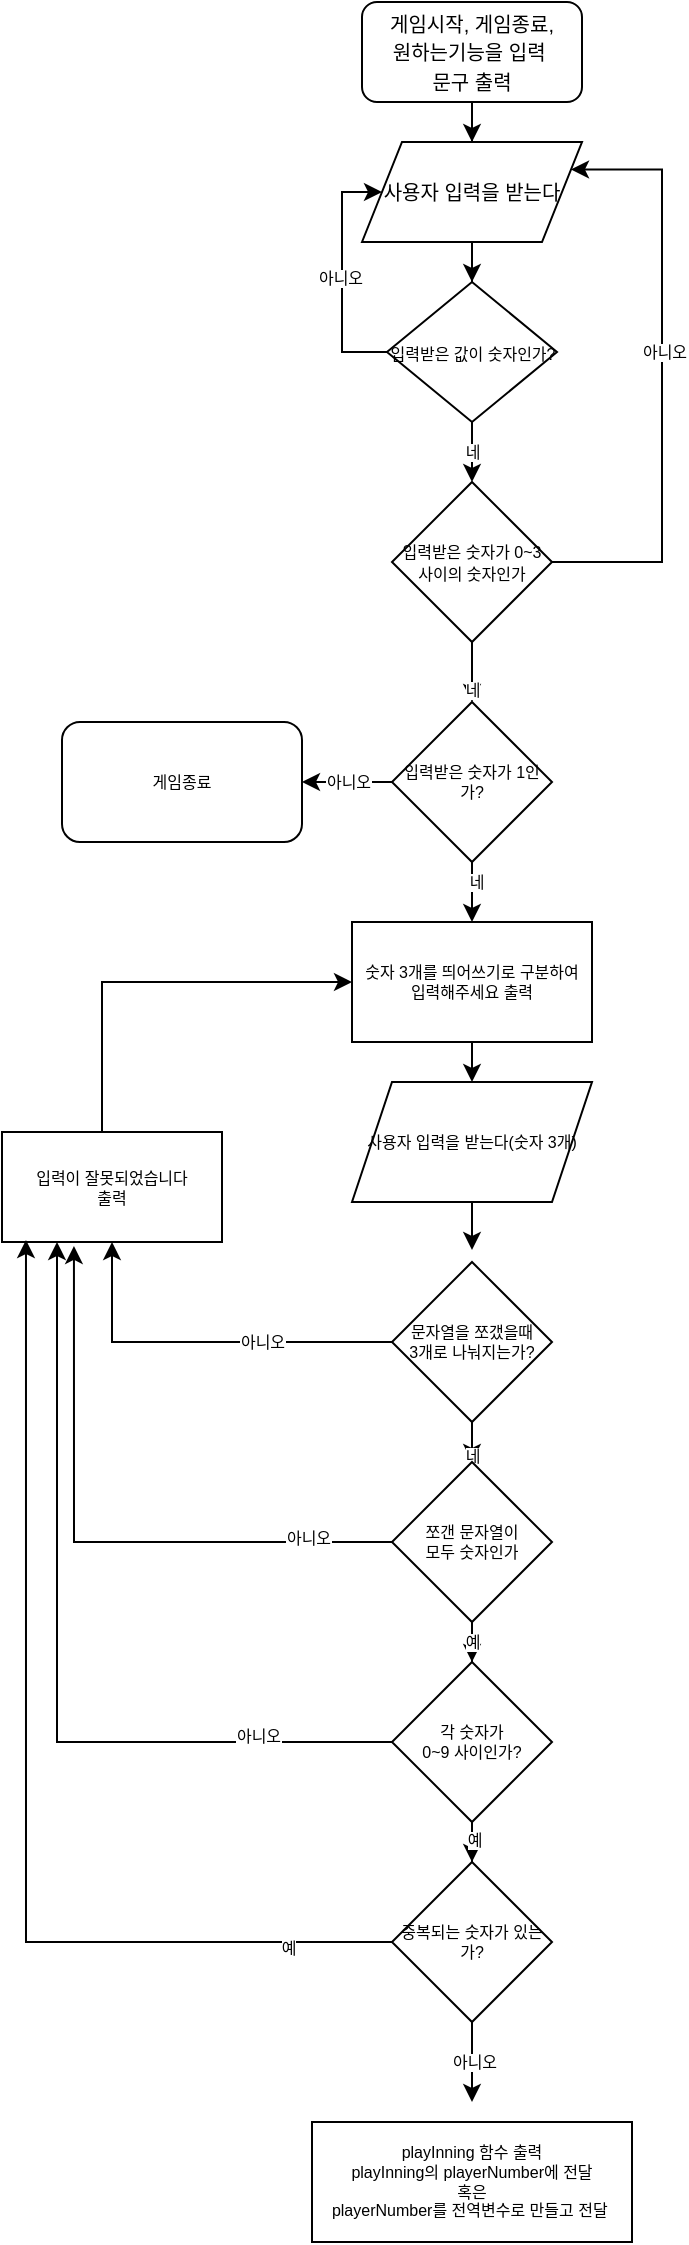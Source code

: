 <mxfile version="15.4.3" type="github"><diagram id="HyMnKDu1nNonugBIedOy" name="Page-1"><mxGraphModel dx="758" dy="507" grid="1" gridSize="10" guides="1" tooltips="1" connect="1" arrows="1" fold="1" page="1" pageScale="1" pageWidth="827" pageHeight="1169" math="0" shadow="0"><root><mxCell id="0"/><mxCell id="1" parent="0"/><mxCell id="YszvZYUEUgkkFarmt6zy-5" style="edgeStyle=orthogonalEdgeStyle;rounded=0;orthogonalLoop=1;jettySize=auto;html=1;entryX=0.5;entryY=0;entryDx=0;entryDy=0;fontSize=8;" edge="1" parent="1" source="YszvZYUEUgkkFarmt6zy-1" target="YszvZYUEUgkkFarmt6zy-2"><mxGeometry relative="1" as="geometry"/></mxCell><mxCell id="YszvZYUEUgkkFarmt6zy-1" value="&lt;font style=&quot;font-size: 10px&quot;&gt;게임시작, 게임종료, &lt;br&gt;원하는기능을 입력&amp;nbsp;&lt;br&gt;문구 출력&lt;/font&gt;" style="rounded=1;whiteSpace=wrap;html=1;" vertex="1" parent="1"><mxGeometry x="290" y="20" width="110" height="50" as="geometry"/></mxCell><mxCell id="YszvZYUEUgkkFarmt6zy-6" style="edgeStyle=orthogonalEdgeStyle;rounded=0;orthogonalLoop=1;jettySize=auto;html=1;entryX=0.5;entryY=0;entryDx=0;entryDy=0;fontSize=8;" edge="1" parent="1" source="YszvZYUEUgkkFarmt6zy-2" target="YszvZYUEUgkkFarmt6zy-3"><mxGeometry relative="1" as="geometry"/></mxCell><mxCell id="YszvZYUEUgkkFarmt6zy-2" value="&lt;font style=&quot;font-size: 10px&quot;&gt;사용자 입력을 받는다&lt;/font&gt;" style="shape=parallelogram;perimeter=parallelogramPerimeter;whiteSpace=wrap;html=1;fixedSize=1;" vertex="1" parent="1"><mxGeometry x="290" y="90" width="110" height="50" as="geometry"/></mxCell><mxCell id="YszvZYUEUgkkFarmt6zy-7" value="네" style="edgeStyle=orthogonalEdgeStyle;rounded=0;orthogonalLoop=1;jettySize=auto;html=1;fontSize=8;" edge="1" parent="1" source="YszvZYUEUgkkFarmt6zy-3" target="YszvZYUEUgkkFarmt6zy-4"><mxGeometry relative="1" as="geometry"/></mxCell><mxCell id="YszvZYUEUgkkFarmt6zy-8" style="edgeStyle=orthogonalEdgeStyle;rounded=0;orthogonalLoop=1;jettySize=auto;html=1;fontSize=8;" edge="1" parent="1" source="YszvZYUEUgkkFarmt6zy-3" target="YszvZYUEUgkkFarmt6zy-2"><mxGeometry relative="1" as="geometry"><mxPoint x="260" y="195" as="targetPoint"/><Array as="points"><mxPoint x="280" y="195"/><mxPoint x="280" y="115"/></Array></mxGeometry></mxCell><mxCell id="YszvZYUEUgkkFarmt6zy-9" value="아니오" style="edgeLabel;html=1;align=center;verticalAlign=middle;resizable=0;points=[];fontSize=8;" vertex="1" connectable="0" parent="YszvZYUEUgkkFarmt6zy-8"><mxGeometry x="-0.029" y="1" relative="1" as="geometry"><mxPoint as="offset"/></mxGeometry></mxCell><mxCell id="YszvZYUEUgkkFarmt6zy-3" value="&lt;font style=&quot;font-size: 8px&quot;&gt;입력받은 값이 숫자인가?&lt;/font&gt;" style="rhombus;whiteSpace=wrap;html=1;fontSize=10;" vertex="1" parent="1"><mxGeometry x="302.5" y="160" width="85" height="70" as="geometry"/></mxCell><mxCell id="YszvZYUEUgkkFarmt6zy-11" style="edgeStyle=orthogonalEdgeStyle;rounded=0;orthogonalLoop=1;jettySize=auto;html=1;fontSize=8;entryX=1;entryY=0.25;entryDx=0;entryDy=0;" edge="1" parent="1" source="YszvZYUEUgkkFarmt6zy-4" target="YszvZYUEUgkkFarmt6zy-2"><mxGeometry relative="1" as="geometry"><mxPoint x="440" y="110" as="targetPoint"/><Array as="points"><mxPoint x="440" y="300"/><mxPoint x="440" y="104"/></Array></mxGeometry></mxCell><mxCell id="YszvZYUEUgkkFarmt6zy-12" value="아니오" style="edgeLabel;html=1;align=center;verticalAlign=middle;resizable=0;points=[];fontSize=8;" vertex="1" connectable="0" parent="YszvZYUEUgkkFarmt6zy-11"><mxGeometry x="0.079" y="-1" relative="1" as="geometry"><mxPoint as="offset"/></mxGeometry></mxCell><mxCell id="YszvZYUEUgkkFarmt6zy-13" style="edgeStyle=orthogonalEdgeStyle;rounded=0;orthogonalLoop=1;jettySize=auto;html=1;fontSize=8;" edge="1" parent="1" source="YszvZYUEUgkkFarmt6zy-4"><mxGeometry relative="1" as="geometry"><mxPoint x="345" y="370" as="targetPoint"/></mxGeometry></mxCell><mxCell id="YszvZYUEUgkkFarmt6zy-14" value="네" style="edgeLabel;html=1;align=center;verticalAlign=middle;resizable=0;points=[];fontSize=8;" vertex="1" connectable="0" parent="YszvZYUEUgkkFarmt6zy-13"><mxGeometry x="0.567" y="-1" relative="1" as="geometry"><mxPoint as="offset"/></mxGeometry></mxCell><mxCell id="YszvZYUEUgkkFarmt6zy-4" value="&lt;font style=&quot;font-size: 8px&quot;&gt;입력받은 숫자가 0~3&lt;br&gt;사이의 숫자인가&lt;/font&gt;" style="rhombus;whiteSpace=wrap;html=1;fontSize=9;" vertex="1" parent="1"><mxGeometry x="305" y="260" width="80" height="80" as="geometry"/></mxCell><mxCell id="YszvZYUEUgkkFarmt6zy-31" style="edgeStyle=orthogonalEdgeStyle;rounded=0;orthogonalLoop=1;jettySize=auto;html=1;fontSize=8;" edge="1" parent="1" source="YszvZYUEUgkkFarmt6zy-15"><mxGeometry relative="1" as="geometry"><mxPoint x="345" y="560" as="targetPoint"/></mxGeometry></mxCell><mxCell id="YszvZYUEUgkkFarmt6zy-15" value="숫자 3개를 띄어쓰기로 구분하여 &lt;br&gt;입력해주세요 출력" style="rounded=0;whiteSpace=wrap;html=1;fontSize=8;" vertex="1" parent="1"><mxGeometry x="285" y="480" width="120" height="60" as="geometry"/></mxCell><mxCell id="YszvZYUEUgkkFarmt6zy-18" value="아니오" style="edgeStyle=orthogonalEdgeStyle;rounded=0;orthogonalLoop=1;jettySize=auto;html=1;fontSize=8;" edge="1" parent="1" source="YszvZYUEUgkkFarmt6zy-17"><mxGeometry relative="1" as="geometry"><mxPoint x="260" y="410" as="targetPoint"/></mxGeometry></mxCell><mxCell id="YszvZYUEUgkkFarmt6zy-27" style="edgeStyle=orthogonalEdgeStyle;rounded=0;orthogonalLoop=1;jettySize=auto;html=1;fontSize=8;" edge="1" parent="1" source="YszvZYUEUgkkFarmt6zy-17" target="YszvZYUEUgkkFarmt6zy-15"><mxGeometry relative="1" as="geometry"/></mxCell><mxCell id="YszvZYUEUgkkFarmt6zy-28" value="네" style="edgeLabel;html=1;align=center;verticalAlign=middle;resizable=0;points=[];fontSize=8;" vertex="1" connectable="0" parent="YszvZYUEUgkkFarmt6zy-27"><mxGeometry x="0.2" y="2" relative="1" as="geometry"><mxPoint as="offset"/></mxGeometry></mxCell><mxCell id="YszvZYUEUgkkFarmt6zy-17" value="입력받은 숫자가 1인가?" style="rhombus;whiteSpace=wrap;html=1;fontSize=8;" vertex="1" parent="1"><mxGeometry x="305" y="370" width="80" height="80" as="geometry"/></mxCell><mxCell id="YszvZYUEUgkkFarmt6zy-22" value="게임종료" style="rounded=1;whiteSpace=wrap;html=1;fontSize=8;" vertex="1" parent="1"><mxGeometry x="140" y="380" width="120" height="60" as="geometry"/></mxCell><mxCell id="YszvZYUEUgkkFarmt6zy-32" style="edgeStyle=orthogonalEdgeStyle;rounded=0;orthogonalLoop=1;jettySize=auto;html=1;entryX=0.5;entryY=-0.075;entryDx=0;entryDy=0;entryPerimeter=0;fontSize=8;" edge="1" parent="1" source="YszvZYUEUgkkFarmt6zy-29" target="YszvZYUEUgkkFarmt6zy-30"><mxGeometry relative="1" as="geometry"/></mxCell><mxCell id="YszvZYUEUgkkFarmt6zy-29" value="사용자 입력을 받는다(숫자 3개)" style="shape=parallelogram;perimeter=parallelogramPerimeter;whiteSpace=wrap;html=1;fixedSize=1;fontSize=8;" vertex="1" parent="1"><mxGeometry x="285" y="560" width="120" height="60" as="geometry"/></mxCell><mxCell id="YszvZYUEUgkkFarmt6zy-33" style="edgeStyle=orthogonalEdgeStyle;rounded=0;orthogonalLoop=1;jettySize=auto;html=1;fontSize=8;" edge="1" parent="1" source="YszvZYUEUgkkFarmt6zy-30"><mxGeometry relative="1" as="geometry"><mxPoint x="345" y="750" as="targetPoint"/></mxGeometry></mxCell><mxCell id="YszvZYUEUgkkFarmt6zy-34" value="네" style="edgeLabel;html=1;align=center;verticalAlign=middle;resizable=0;points=[];fontSize=8;" vertex="1" connectable="0" parent="YszvZYUEUgkkFarmt6zy-33"><mxGeometry x="0.567" relative="1" as="geometry"><mxPoint as="offset"/></mxGeometry></mxCell><mxCell id="YszvZYUEUgkkFarmt6zy-35" style="edgeStyle=orthogonalEdgeStyle;rounded=0;orthogonalLoop=1;jettySize=auto;html=1;fontSize=8;" edge="1" parent="1" source="YszvZYUEUgkkFarmt6zy-30" target="YszvZYUEUgkkFarmt6zy-36"><mxGeometry relative="1" as="geometry"><mxPoint x="190" y="690" as="targetPoint"/></mxGeometry></mxCell><mxCell id="YszvZYUEUgkkFarmt6zy-38" value="아니오" style="edgeLabel;html=1;align=center;verticalAlign=middle;resizable=0;points=[];fontSize=8;" vertex="1" connectable="0" parent="YszvZYUEUgkkFarmt6zy-35"><mxGeometry x="-0.316" relative="1" as="geometry"><mxPoint as="offset"/></mxGeometry></mxCell><mxCell id="YszvZYUEUgkkFarmt6zy-30" value="문자열을 쪼갰을때 &lt;br&gt;3개로 나눠지는가?" style="rhombus;whiteSpace=wrap;html=1;fontSize=8;" vertex="1" parent="1"><mxGeometry x="305" y="650" width="80" height="80" as="geometry"/></mxCell><mxCell id="YszvZYUEUgkkFarmt6zy-37" style="edgeStyle=orthogonalEdgeStyle;rounded=0;orthogonalLoop=1;jettySize=auto;html=1;entryX=0;entryY=0.5;entryDx=0;entryDy=0;fontSize=8;" edge="1" parent="1" source="YszvZYUEUgkkFarmt6zy-36" target="YszvZYUEUgkkFarmt6zy-15"><mxGeometry relative="1" as="geometry"><Array as="points"><mxPoint x="160" y="510"/></Array></mxGeometry></mxCell><mxCell id="YszvZYUEUgkkFarmt6zy-36" value="입력이 잘못되었습니다&lt;br&gt;출력" style="rounded=0;whiteSpace=wrap;html=1;fontSize=8;" vertex="1" parent="1"><mxGeometry x="110" y="585" width="110" height="55" as="geometry"/></mxCell><mxCell id="YszvZYUEUgkkFarmt6zy-41" style="edgeStyle=orthogonalEdgeStyle;rounded=0;orthogonalLoop=1;jettySize=auto;html=1;fontSize=8;entryX=0.327;entryY=1.036;entryDx=0;entryDy=0;entryPerimeter=0;" edge="1" parent="1" source="YszvZYUEUgkkFarmt6zy-39" target="YszvZYUEUgkkFarmt6zy-36"><mxGeometry relative="1" as="geometry"><mxPoint x="160" y="690" as="targetPoint"/><Array as="points"><mxPoint x="146" y="790"/></Array></mxGeometry></mxCell><mxCell id="YszvZYUEUgkkFarmt6zy-43" value="아니오" style="edgeLabel;html=1;align=center;verticalAlign=middle;resizable=0;points=[];fontSize=8;" vertex="1" connectable="0" parent="YszvZYUEUgkkFarmt6zy-41"><mxGeometry x="-0.726" y="-2" relative="1" as="geometry"><mxPoint as="offset"/></mxGeometry></mxCell><mxCell id="YszvZYUEUgkkFarmt6zy-42" value="예" style="edgeStyle=orthogonalEdgeStyle;rounded=0;orthogonalLoop=1;jettySize=auto;html=1;fontSize=8;" edge="1" parent="1" source="YszvZYUEUgkkFarmt6zy-39" target="YszvZYUEUgkkFarmt6zy-44"><mxGeometry relative="1" as="geometry"><mxPoint x="345" y="850" as="targetPoint"/></mxGeometry></mxCell><mxCell id="YszvZYUEUgkkFarmt6zy-39" value="쪼갠 문자열이 &lt;br&gt;모두 숫자인가" style="rhombus;whiteSpace=wrap;html=1;fontSize=8;" vertex="1" parent="1"><mxGeometry x="305" y="750" width="80" height="80" as="geometry"/></mxCell><mxCell id="YszvZYUEUgkkFarmt6zy-46" style="edgeStyle=orthogonalEdgeStyle;rounded=0;orthogonalLoop=1;jettySize=auto;html=1;entryX=0.5;entryY=0;entryDx=0;entryDy=0;fontSize=8;" edge="1" parent="1" source="YszvZYUEUgkkFarmt6zy-44" target="YszvZYUEUgkkFarmt6zy-45"><mxGeometry relative="1" as="geometry"/></mxCell><mxCell id="YszvZYUEUgkkFarmt6zy-50" value="예" style="edgeLabel;html=1;align=center;verticalAlign=middle;resizable=0;points=[];fontSize=8;" vertex="1" connectable="0" parent="YszvZYUEUgkkFarmt6zy-46"><mxGeometry x="0.633" y="1" relative="1" as="geometry"><mxPoint as="offset"/></mxGeometry></mxCell><mxCell id="YszvZYUEUgkkFarmt6zy-47" style="edgeStyle=orthogonalEdgeStyle;rounded=0;orthogonalLoop=1;jettySize=auto;html=1;entryX=0.25;entryY=1;entryDx=0;entryDy=0;fontSize=8;" edge="1" parent="1" source="YszvZYUEUgkkFarmt6zy-44" target="YszvZYUEUgkkFarmt6zy-36"><mxGeometry relative="1" as="geometry"/></mxCell><mxCell id="YszvZYUEUgkkFarmt6zy-49" value="아니오" style="edgeLabel;html=1;align=center;verticalAlign=middle;resizable=0;points=[];fontSize=8;" vertex="1" connectable="0" parent="YszvZYUEUgkkFarmt6zy-47"><mxGeometry x="-0.679" y="-3" relative="1" as="geometry"><mxPoint as="offset"/></mxGeometry></mxCell><mxCell id="YszvZYUEUgkkFarmt6zy-44" value="각 숫자가 &lt;br&gt;0~9 사이인가?" style="rhombus;whiteSpace=wrap;html=1;fontSize=8;" vertex="1" parent="1"><mxGeometry x="305" y="850" width="80" height="80" as="geometry"/></mxCell><mxCell id="YszvZYUEUgkkFarmt6zy-48" style="edgeStyle=orthogonalEdgeStyle;rounded=0;orthogonalLoop=1;jettySize=auto;html=1;entryX=0.109;entryY=0.982;entryDx=0;entryDy=0;entryPerimeter=0;fontSize=8;" edge="1" parent="1" source="YszvZYUEUgkkFarmt6zy-45" target="YszvZYUEUgkkFarmt6zy-36"><mxGeometry relative="1" as="geometry"/></mxCell><mxCell id="YszvZYUEUgkkFarmt6zy-51" value="예" style="edgeLabel;html=1;align=center;verticalAlign=middle;resizable=0;points=[];fontSize=8;" vertex="1" connectable="0" parent="YszvZYUEUgkkFarmt6zy-48"><mxGeometry x="-0.805" y="3" relative="1" as="geometry"><mxPoint as="offset"/></mxGeometry></mxCell><mxCell id="YszvZYUEUgkkFarmt6zy-52" value="아니오" style="edgeStyle=orthogonalEdgeStyle;rounded=0;orthogonalLoop=1;jettySize=auto;html=1;fontSize=8;" edge="1" parent="1" source="YszvZYUEUgkkFarmt6zy-45"><mxGeometry relative="1" as="geometry"><mxPoint x="345" y="1070" as="targetPoint"/></mxGeometry></mxCell><mxCell id="YszvZYUEUgkkFarmt6zy-45" value="중복되는 숫자가 있는가?" style="rhombus;whiteSpace=wrap;html=1;fontSize=8;" vertex="1" parent="1"><mxGeometry x="305" y="950" width="80" height="80" as="geometry"/></mxCell><mxCell id="YszvZYUEUgkkFarmt6zy-53" value="playInning 함수 출력&lt;br&gt;playInning의 playerNumber에 전달&lt;br&gt;혹은&lt;br&gt;playerNumber를 전역변수로 만들고 전달&amp;nbsp;" style="rounded=0;whiteSpace=wrap;html=1;fontSize=8;" vertex="1" parent="1"><mxGeometry x="265" y="1080" width="160" height="60" as="geometry"/></mxCell></root></mxGraphModel></diagram></mxfile>